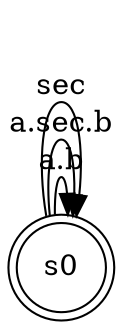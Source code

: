 digraph TernaryDelay0 { 
  rankdir="LR"
  s0 [ shape="doublecircle" ]
  s0->s0 [
    label= "a.b"
  ] ;
  s0->s0 [
    label= "a.sec.b"
  ] ;
  s0->s0 [
    label= "sec"
  ] ;
}


